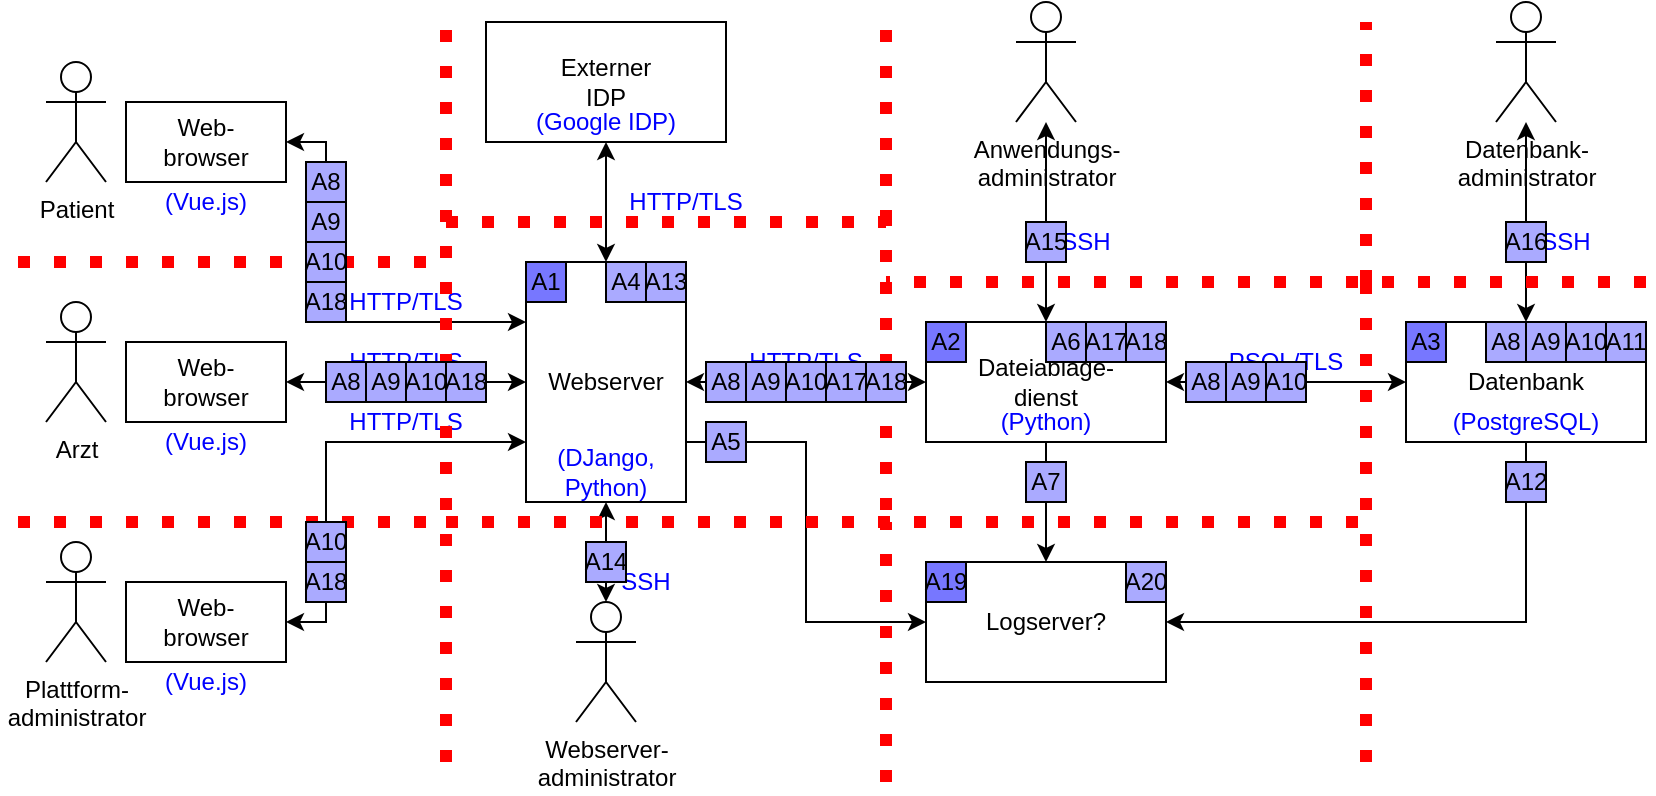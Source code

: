 <mxfile version="20.5.1" type="device"><diagram id="uVGfITCaFiUJm7X7XIJg" name="Seite-1"><mxGraphModel dx="1422" dy="762" grid="1" gridSize="10" guides="1" tooltips="1" connect="1" arrows="1" fold="1" page="1" pageScale="1" pageWidth="827" pageHeight="1169" math="0" shadow="0"><root><mxCell id="0"/><mxCell id="1" parent="0"/><mxCell id="wEpryMoChp48_agsQIqM-1" value="Patient" style="shape=umlActor;verticalLabelPosition=bottom;verticalAlign=top;html=1;outlineConnect=0;" parent="1" vertex="1"><mxGeometry x="40" y="40" width="30" height="60" as="geometry"/></mxCell><mxCell id="wEpryMoChp48_agsQIqM-2" value="Arzt" style="shape=umlActor;verticalLabelPosition=bottom;verticalAlign=top;html=1;outlineConnect=0;" parent="1" vertex="1"><mxGeometry x="40" y="160" width="30" height="60" as="geometry"/></mxCell><mxCell id="wEpryMoChp48_agsQIqM-3" value="&lt;div&gt;Plattform-&lt;/div&gt;&lt;div&gt;administrator&lt;/div&gt;" style="shape=umlActor;verticalLabelPosition=bottom;verticalAlign=top;html=1;outlineConnect=0;" parent="1" vertex="1"><mxGeometry x="40" y="280" width="30" height="60" as="geometry"/></mxCell><mxCell id="wEpryMoChp48_agsQIqM-12" style="edgeStyle=orthogonalEdgeStyle;rounded=0;orthogonalLoop=1;jettySize=auto;html=1;exitX=1;exitY=0.5;exitDx=0;exitDy=0;entryX=0;entryY=0.25;entryDx=0;entryDy=0;startArrow=classic;startFill=1;" parent="1" source="wEpryMoChp48_agsQIqM-5" target="wEpryMoChp48_agsQIqM-10" edge="1"><mxGeometry relative="1" as="geometry"><mxPoint x="180" y="180" as="targetPoint"/><Array as="points"><mxPoint x="180" y="80"/><mxPoint x="180" y="170"/></Array></mxGeometry></mxCell><mxCell id="wEpryMoChp48_agsQIqM-5" value="&lt;div&gt;Web-&lt;/div&gt;&lt;div&gt;browser&lt;br&gt;&lt;/div&gt;" style="rounded=0;whiteSpace=wrap;html=1;" parent="1" vertex="1"><mxGeometry x="80" y="60" width="80" height="40" as="geometry"/></mxCell><mxCell id="wEpryMoChp48_agsQIqM-11" style="edgeStyle=orthogonalEdgeStyle;rounded=0;orthogonalLoop=1;jettySize=auto;html=1;exitX=1;exitY=0.5;exitDx=0;exitDy=0;startArrow=classic;startFill=1;" parent="1" source="wEpryMoChp48_agsQIqM-6" target="wEpryMoChp48_agsQIqM-10" edge="1"><mxGeometry relative="1" as="geometry"/></mxCell><mxCell id="wEpryMoChp48_agsQIqM-6" value="&lt;div&gt;Web-&lt;/div&gt;&lt;div&gt;browser&lt;br&gt;&lt;/div&gt;" style="rounded=0;whiteSpace=wrap;html=1;" parent="1" vertex="1"><mxGeometry x="80" y="180" width="80" height="40" as="geometry"/></mxCell><mxCell id="wEpryMoChp48_agsQIqM-13" style="edgeStyle=orthogonalEdgeStyle;rounded=0;orthogonalLoop=1;jettySize=auto;html=1;exitX=1;exitY=0.5;exitDx=0;exitDy=0;entryX=0;entryY=0.75;entryDx=0;entryDy=0;startArrow=classic;startFill=1;" parent="1" source="wEpryMoChp48_agsQIqM-7" target="wEpryMoChp48_agsQIqM-10" edge="1"><mxGeometry relative="1" as="geometry"><Array as="points"><mxPoint x="180" y="320"/><mxPoint x="180" y="230"/></Array></mxGeometry></mxCell><mxCell id="wEpryMoChp48_agsQIqM-7" value="&lt;div&gt;Web-&lt;/div&gt;&lt;div&gt;browser&lt;br&gt;&lt;/div&gt;" style="rounded=0;whiteSpace=wrap;html=1;" parent="1" vertex="1"><mxGeometry x="80" y="300" width="80" height="40" as="geometry"/></mxCell><mxCell id="wEpryMoChp48_agsQIqM-19" style="edgeStyle=orthogonalEdgeStyle;rounded=0;orthogonalLoop=1;jettySize=auto;html=1;exitX=1;exitY=0.5;exitDx=0;exitDy=0;startArrow=classic;startFill=1;" parent="1" source="wEpryMoChp48_agsQIqM-10" target="wEpryMoChp48_agsQIqM-15" edge="1"><mxGeometry relative="1" as="geometry"/></mxCell><mxCell id="wEpryMoChp48_agsQIqM-24" style="edgeStyle=orthogonalEdgeStyle;rounded=0;orthogonalLoop=1;jettySize=auto;html=1;exitX=1;exitY=0.75;exitDx=0;exitDy=0;entryX=0;entryY=0.5;entryDx=0;entryDy=0;" parent="1" source="wEpryMoChp48_agsQIqM-10" target="wEpryMoChp48_agsQIqM-17" edge="1"><mxGeometry relative="1" as="geometry"/></mxCell><mxCell id="wEpryMoChp48_agsQIqM-26" style="edgeStyle=orthogonalEdgeStyle;rounded=0;orthogonalLoop=1;jettySize=auto;html=1;exitX=0.5;exitY=0;exitDx=0;exitDy=0;startArrow=classic;startFill=1;" parent="1" source="wEpryMoChp48_agsQIqM-10" target="wEpryMoChp48_agsQIqM-14" edge="1"><mxGeometry relative="1" as="geometry"/></mxCell><mxCell id="wEpryMoChp48_agsQIqM-10" value="&lt;div&gt;Webserver&lt;/div&gt;" style="rounded=0;whiteSpace=wrap;html=1;" parent="1" vertex="1"><mxGeometry x="280" y="140" width="80" height="120" as="geometry"/></mxCell><mxCell id="wEpryMoChp48_agsQIqM-14" value="&lt;div&gt;Externer&lt;/div&gt;&lt;div&gt;IDP&lt;br&gt;&lt;/div&gt;" style="rounded=0;whiteSpace=wrap;html=1;" parent="1" vertex="1"><mxGeometry x="260" y="20" width="120" height="60" as="geometry"/></mxCell><mxCell id="wEpryMoChp48_agsQIqM-18" style="edgeStyle=orthogonalEdgeStyle;rounded=0;orthogonalLoop=1;jettySize=auto;html=1;exitX=1;exitY=0.5;exitDx=0;exitDy=0;startArrow=classic;startFill=1;" parent="1" source="wEpryMoChp48_agsQIqM-15" target="wEpryMoChp48_agsQIqM-16" edge="1"><mxGeometry relative="1" as="geometry"/></mxCell><mxCell id="wEpryMoChp48_agsQIqM-25" style="edgeStyle=orthogonalEdgeStyle;rounded=0;orthogonalLoop=1;jettySize=auto;html=1;exitX=0.5;exitY=1;exitDx=0;exitDy=0;entryX=0.5;entryY=0;entryDx=0;entryDy=0;" parent="1" source="wEpryMoChp48_agsQIqM-15" target="wEpryMoChp48_agsQIqM-17" edge="1"><mxGeometry relative="1" as="geometry"/></mxCell><mxCell id="wEpryMoChp48_agsQIqM-15" value="&lt;div&gt;Dateiablage-&lt;/div&gt;&lt;div&gt;dienst&lt;br&gt;&lt;/div&gt;" style="rounded=0;whiteSpace=wrap;html=1;" parent="1" vertex="1"><mxGeometry x="480" y="170" width="120" height="60" as="geometry"/></mxCell><mxCell id="jYVqGs-6-Orzp6eaTr2p-7" style="edgeStyle=orthogonalEdgeStyle;rounded=0;orthogonalLoop=1;jettySize=auto;html=1;exitX=0.5;exitY=1;exitDx=0;exitDy=0;entryX=1;entryY=0.5;entryDx=0;entryDy=0;" parent="1" source="wEpryMoChp48_agsQIqM-16" target="wEpryMoChp48_agsQIqM-17" edge="1"><mxGeometry relative="1" as="geometry"/></mxCell><mxCell id="wEpryMoChp48_agsQIqM-16" value="Datenbank" style="rounded=0;whiteSpace=wrap;html=1;" parent="1" vertex="1"><mxGeometry x="720" y="170" width="120" height="60" as="geometry"/></mxCell><mxCell id="wEpryMoChp48_agsQIqM-17" value="Logserver?" style="rounded=0;whiteSpace=wrap;html=1;" parent="1" vertex="1"><mxGeometry x="480" y="290" width="120" height="60" as="geometry"/></mxCell><mxCell id="jYVqGs-6-Orzp6eaTr2p-5" style="edgeStyle=orthogonalEdgeStyle;rounded=0;orthogonalLoop=1;jettySize=auto;html=1;startArrow=classic;startFill=1;" parent="1" source="jYVqGs-6-Orzp6eaTr2p-1" target="wEpryMoChp48_agsQIqM-15" edge="1"><mxGeometry relative="1" as="geometry"/></mxCell><mxCell id="jYVqGs-6-Orzp6eaTr2p-1" value="&lt;div&gt;Anwendungs-&lt;/div&gt;&lt;div&gt;administrator&lt;/div&gt;" style="shape=umlActor;verticalLabelPosition=bottom;verticalAlign=top;html=1;outlineConnect=0;" parent="1" vertex="1"><mxGeometry x="525" y="10" width="30" height="60" as="geometry"/></mxCell><mxCell id="jYVqGs-6-Orzp6eaTr2p-6" style="edgeStyle=orthogonalEdgeStyle;rounded=0;orthogonalLoop=1;jettySize=auto;html=1;startArrow=classic;startFill=1;" parent="1" source="jYVqGs-6-Orzp6eaTr2p-2" target="wEpryMoChp48_agsQIqM-16" edge="1"><mxGeometry relative="1" as="geometry"/></mxCell><mxCell id="jYVqGs-6-Orzp6eaTr2p-2" value="&lt;div&gt;Datenbank-&lt;/div&gt;&lt;div&gt;administrator&lt;/div&gt;" style="shape=umlActor;verticalLabelPosition=bottom;verticalAlign=top;html=1;outlineConnect=0;" parent="1" vertex="1"><mxGeometry x="765" y="10" width="30" height="60" as="geometry"/></mxCell><mxCell id="-QTAtKX09mSlTEPiPCkI-73" style="edgeStyle=orthogonalEdgeStyle;rounded=0;orthogonalLoop=1;jettySize=auto;html=1;startArrow=classic;startFill=1;" parent="1" source="-QTAtKX09mSlTEPiPCkI-65" target="wEpryMoChp48_agsQIqM-10" edge="1"><mxGeometry relative="1" as="geometry"/></mxCell><mxCell id="-QTAtKX09mSlTEPiPCkI-65" value="&lt;div&gt;Webserver-&lt;/div&gt;&lt;div&gt;administrator&lt;/div&gt;" style="shape=umlActor;verticalLabelPosition=bottom;verticalAlign=top;html=1;outlineConnect=0;" parent="1" vertex="1"><mxGeometry x="305" y="310" width="30" height="60" as="geometry"/></mxCell><mxCell id="jYVqGs-6-Orzp6eaTr2p-8" value="Technisch" parent="0"/><mxCell id="jYVqGs-6-Orzp6eaTr2p-11" value="(PostgreSQL)" style="text;html=1;strokeColor=none;fillColor=none;align=center;verticalAlign=middle;whiteSpace=wrap;rounded=0;fontColor=#0000ff;" parent="jYVqGs-6-Orzp6eaTr2p-8" vertex="1"><mxGeometry x="720" y="210" width="120" height="20" as="geometry"/></mxCell><mxCell id="jYVqGs-6-Orzp6eaTr2p-12" value="(DJango, Python)" style="text;html=1;strokeColor=none;fillColor=none;align=center;verticalAlign=middle;whiteSpace=wrap;rounded=0;fontColor=#0000ff;" parent="jYVqGs-6-Orzp6eaTr2p-8" vertex="1"><mxGeometry x="280" y="230" width="80" height="30" as="geometry"/></mxCell><mxCell id="jYVqGs-6-Orzp6eaTr2p-13" value="(Python)" style="text;html=1;strokeColor=none;fillColor=none;align=center;verticalAlign=middle;whiteSpace=wrap;rounded=0;fontColor=#0000ff;" parent="jYVqGs-6-Orzp6eaTr2p-8" vertex="1"><mxGeometry x="480" y="210" width="120" height="20" as="geometry"/></mxCell><mxCell id="jYVqGs-6-Orzp6eaTr2p-14" value="(Vue.js)" style="text;html=1;strokeColor=none;fillColor=none;align=center;verticalAlign=middle;whiteSpace=wrap;rounded=0;fontColor=#0000ff;" parent="jYVqGs-6-Orzp6eaTr2p-8" vertex="1"><mxGeometry x="80" y="100" width="80" height="20" as="geometry"/></mxCell><mxCell id="jYVqGs-6-Orzp6eaTr2p-15" value="(Vue.js)" style="text;html=1;strokeColor=none;fillColor=none;align=center;verticalAlign=middle;whiteSpace=wrap;rounded=0;fontColor=#0000ff;" parent="jYVqGs-6-Orzp6eaTr2p-8" vertex="1"><mxGeometry x="80" y="220" width="80" height="20" as="geometry"/></mxCell><mxCell id="jYVqGs-6-Orzp6eaTr2p-16" value="(Vue.js)" style="text;html=1;strokeColor=none;fillColor=none;align=center;verticalAlign=middle;whiteSpace=wrap;rounded=0;fontColor=#0000ff;" parent="jYVqGs-6-Orzp6eaTr2p-8" vertex="1"><mxGeometry x="80" y="340" width="80" height="20" as="geometry"/></mxCell><mxCell id="jYVqGs-6-Orzp6eaTr2p-17" value="HTTP/TLS" style="text;html=1;strokeColor=none;fillColor=none;align=center;verticalAlign=middle;whiteSpace=wrap;rounded=0;fontColor=#0000ff;" parent="jYVqGs-6-Orzp6eaTr2p-8" vertex="1"><mxGeometry x="380" y="180" width="80" height="20" as="geometry"/></mxCell><mxCell id="jYVqGs-6-Orzp6eaTr2p-18" value="PSQL/TLS" style="text;html=1;strokeColor=none;fillColor=none;align=center;verticalAlign=middle;whiteSpace=wrap;rounded=0;fontColor=#0000ff;" parent="jYVqGs-6-Orzp6eaTr2p-8" vertex="1"><mxGeometry x="620" y="180" width="80" height="20" as="geometry"/></mxCell><mxCell id="jYVqGs-6-Orzp6eaTr2p-20" value="HTTP/TLS" style="text;html=1;strokeColor=none;fillColor=none;align=center;verticalAlign=middle;whiteSpace=wrap;rounded=0;fontColor=#0000ff;" parent="jYVqGs-6-Orzp6eaTr2p-8" vertex="1"><mxGeometry x="180" y="150" width="80" height="20" as="geometry"/></mxCell><mxCell id="jYVqGs-6-Orzp6eaTr2p-21" value="HTTP/TLS" style="text;html=1;strokeColor=none;fillColor=none;align=center;verticalAlign=middle;whiteSpace=wrap;rounded=0;fontColor=#0000ff;" parent="jYVqGs-6-Orzp6eaTr2p-8" vertex="1"><mxGeometry x="180" y="180" width="80" height="20" as="geometry"/></mxCell><mxCell id="jYVqGs-6-Orzp6eaTr2p-22" value="HTTP/TLS" style="text;html=1;strokeColor=none;fillColor=none;align=center;verticalAlign=middle;whiteSpace=wrap;rounded=0;fontColor=#0000ff;" parent="jYVqGs-6-Orzp6eaTr2p-8" vertex="1"><mxGeometry x="180" y="210" width="80" height="20" as="geometry"/></mxCell><mxCell id="jYVqGs-6-Orzp6eaTr2p-23" value="HTTP/TLS" style="text;html=1;strokeColor=none;fillColor=none;align=center;verticalAlign=middle;whiteSpace=wrap;rounded=0;fontColor=#0000ff;" parent="jYVqGs-6-Orzp6eaTr2p-8" vertex="1"><mxGeometry x="320" y="100" width="80" height="20" as="geometry"/></mxCell><mxCell id="jYVqGs-6-Orzp6eaTr2p-24" value="SSH" style="text;html=1;strokeColor=none;fillColor=none;align=center;verticalAlign=middle;whiteSpace=wrap;rounded=0;fontColor=#0000ff;" parent="jYVqGs-6-Orzp6eaTr2p-8" vertex="1"><mxGeometry x="540" y="120" width="40" height="20" as="geometry"/></mxCell><mxCell id="jYVqGs-6-Orzp6eaTr2p-25" value="SSH" style="text;html=1;strokeColor=none;fillColor=none;align=center;verticalAlign=middle;whiteSpace=wrap;rounded=0;fontColor=#0000ff;" parent="jYVqGs-6-Orzp6eaTr2p-8" vertex="1"><mxGeometry x="780" y="120" width="40" height="20" as="geometry"/></mxCell><mxCell id="jYVqGs-6-Orzp6eaTr2p-26" value="(Google IDP)" style="text;html=1;strokeColor=none;fillColor=none;align=center;verticalAlign=middle;whiteSpace=wrap;rounded=0;fontColor=#0000ff;" parent="jYVqGs-6-Orzp6eaTr2p-8" vertex="1"><mxGeometry x="260" y="60" width="120" height="20" as="geometry"/></mxCell><mxCell id="-QTAtKX09mSlTEPiPCkI-75" value="SSH" style="text;html=1;strokeColor=none;fillColor=none;align=center;verticalAlign=middle;whiteSpace=wrap;rounded=0;fontColor=#0000ff;" parent="jYVqGs-6-Orzp6eaTr2p-8" vertex="1"><mxGeometry x="320" y="290" width="40" height="20" as="geometry"/></mxCell><object label="Vertrauensgrenzen" id="EDAqVRk68eKfgAT5x3LY-1"><mxCell parent="0"/></object><mxCell id="EDAqVRk68eKfgAT5x3LY-3" value="" style="endArrow=none;dashed=1;html=1;strokeWidth=6;rounded=0;strokeColor=#ff0000;dashPattern=1 2;" parent="EDAqVRk68eKfgAT5x3LY-1" edge="1"><mxGeometry width="50" height="50" relative="1" as="geometry"><mxPoint x="460" y="400" as="sourcePoint"/><mxPoint x="700" y="270" as="targetPoint"/><Array as="points"><mxPoint x="460" y="270"/></Array></mxGeometry></mxCell><mxCell id="EDAqVRk68eKfgAT5x3LY-4" value="" style="endArrow=none;dashed=1;html=1;strokeWidth=6;rounded=0;strokeColor=#ff0000;dashPattern=1 2;" parent="EDAqVRk68eKfgAT5x3LY-1" edge="1"><mxGeometry width="50" height="50" relative="1" as="geometry"><mxPoint x="460" y="150" as="sourcePoint"/><mxPoint x="460" y="270" as="targetPoint"/></mxGeometry></mxCell><mxCell id="EDAqVRk68eKfgAT5x3LY-5" value="" style="endArrow=none;dashed=1;html=1;strokeWidth=6;rounded=0;strokeColor=#ff0000;dashPattern=1 2;" parent="EDAqVRk68eKfgAT5x3LY-1" edge="1"><mxGeometry width="50" height="50" relative="1" as="geometry"><mxPoint x="840" y="150" as="sourcePoint"/><mxPoint x="460" y="150" as="targetPoint"/></mxGeometry></mxCell><mxCell id="EDAqVRk68eKfgAT5x3LY-6" value="" style="endArrow=none;dashed=1;html=1;strokeWidth=6;rounded=0;strokeColor=#ff0000;dashPattern=1 2;" parent="EDAqVRk68eKfgAT5x3LY-1" edge="1"><mxGeometry width="50" height="50" relative="1" as="geometry"><mxPoint x="700" y="150" as="sourcePoint"/><mxPoint x="700" y="400" as="targetPoint"/></mxGeometry></mxCell><mxCell id="EDAqVRk68eKfgAT5x3LY-7" value="" style="endArrow=none;dashed=1;html=1;strokeWidth=6;rounded=0;strokeColor=#ff0000;dashPattern=1 2;" parent="EDAqVRk68eKfgAT5x3LY-1" edge="1"><mxGeometry width="50" height="50" relative="1" as="geometry"><mxPoint x="460" y="140" as="sourcePoint"/><mxPoint x="240" y="400" as="targetPoint"/><Array as="points"><mxPoint x="460" y="120"/><mxPoint x="240" y="120"/></Array></mxGeometry></mxCell><mxCell id="EDAqVRk68eKfgAT5x3LY-8" value="" style="endArrow=none;dashed=1;html=1;strokeWidth=6;rounded=0;strokeColor=#ff0000;dashPattern=1 2;" parent="EDAqVRk68eKfgAT5x3LY-1" edge="1"><mxGeometry width="50" height="50" relative="1" as="geometry"><mxPoint x="230" y="140" as="sourcePoint"/><mxPoint x="20" y="140" as="targetPoint"/></mxGeometry></mxCell><mxCell id="EDAqVRk68eKfgAT5x3LY-9" value="" style="endArrow=none;dashed=1;html=1;strokeWidth=6;rounded=0;strokeColor=#ff0000;dashPattern=1 2;" parent="EDAqVRk68eKfgAT5x3LY-1" edge="1"><mxGeometry width="50" height="50" relative="1" as="geometry"><mxPoint x="230" y="270" as="sourcePoint"/><mxPoint x="20.0" y="270" as="targetPoint"/></mxGeometry></mxCell><mxCell id="EDAqVRk68eKfgAT5x3LY-10" value="" style="endArrow=none;dashed=1;html=1;strokeWidth=6;rounded=0;strokeColor=#ff0000;dashPattern=1 2;" parent="EDAqVRk68eKfgAT5x3LY-1" edge="1"><mxGeometry width="50" height="50" relative="1" as="geometry"><mxPoint x="240" y="120" as="sourcePoint"/><mxPoint x="240" y="20" as="targetPoint"/></mxGeometry></mxCell><mxCell id="EDAqVRk68eKfgAT5x3LY-11" value="" style="endArrow=none;dashed=1;html=1;strokeWidth=6;rounded=0;strokeColor=#ff0000;dashPattern=1 2;" parent="EDAqVRk68eKfgAT5x3LY-1" edge="1"><mxGeometry width="50" height="50" relative="1" as="geometry"><mxPoint x="460" y="120" as="sourcePoint"/><mxPoint x="460" y="20" as="targetPoint"/></mxGeometry></mxCell><mxCell id="EDAqVRk68eKfgAT5x3LY-12" value="" style="endArrow=none;dashed=1;html=1;strokeWidth=6;rounded=0;strokeColor=#ff0000;dashPattern=1 2;" parent="EDAqVRk68eKfgAT5x3LY-1" edge="1"><mxGeometry width="50" height="50" relative="1" as="geometry"><mxPoint x="700" y="150" as="sourcePoint"/><mxPoint x="700" y="20" as="targetPoint"/></mxGeometry></mxCell><mxCell id="-QTAtKX09mSlTEPiPCkI-66" value="" style="endArrow=none;dashed=1;html=1;strokeWidth=6;rounded=0;strokeColor=#ff0000;dashPattern=1 2;" parent="EDAqVRk68eKfgAT5x3LY-1" edge="1"><mxGeometry width="50" height="50" relative="1" as="geometry"><mxPoint x="240" y="270" as="sourcePoint"/><mxPoint x="460" y="270" as="targetPoint"/></mxGeometry></mxCell><mxCell id="-QTAtKX09mSlTEPiPCkI-27" value="Schutzobjekte" parent="0"/><mxCell id="-QTAtKX09mSlTEPiPCkI-28" value="A1" style="whiteSpace=wrap;html=1;aspect=fixed;fillColor=#7777FF;" parent="-QTAtKX09mSlTEPiPCkI-27" vertex="1"><mxGeometry x="280" y="140" width="20" height="20" as="geometry"/></mxCell><mxCell id="-QTAtKX09mSlTEPiPCkI-29" value="A2" style="whiteSpace=wrap;html=1;aspect=fixed;fillColor=#7777FF;" parent="-QTAtKX09mSlTEPiPCkI-27" vertex="1"><mxGeometry x="480" y="170" width="20" height="20" as="geometry"/></mxCell><mxCell id="-QTAtKX09mSlTEPiPCkI-30" value="A3" style="whiteSpace=wrap;html=1;aspect=fixed;fillColor=#7777FF;" parent="-QTAtKX09mSlTEPiPCkI-27" vertex="1"><mxGeometry x="720" y="170" width="20" height="20" as="geometry"/></mxCell><mxCell id="-QTAtKX09mSlTEPiPCkI-31" value="A19" style="whiteSpace=wrap;html=1;aspect=fixed;fillColor=#7777FF;" parent="-QTAtKX09mSlTEPiPCkI-27" vertex="1"><mxGeometry x="480" y="290" width="20" height="20" as="geometry"/></mxCell><mxCell id="-QTAtKX09mSlTEPiPCkI-32" value="A4" style="whiteSpace=wrap;html=1;aspect=fixed;fillColor=#aaaaFF;" parent="-QTAtKX09mSlTEPiPCkI-27" vertex="1"><mxGeometry x="320" y="140" width="20" height="20" as="geometry"/></mxCell><mxCell id="-QTAtKX09mSlTEPiPCkI-33" value="A5" style="whiteSpace=wrap;html=1;aspect=fixed;fillColor=#aaaaFF;" parent="-QTAtKX09mSlTEPiPCkI-27" vertex="1"><mxGeometry x="370" y="220" width="20" height="20" as="geometry"/></mxCell><mxCell id="-QTAtKX09mSlTEPiPCkI-34" value="A7" style="whiteSpace=wrap;html=1;aspect=fixed;fillColor=#aaaaFF;" parent="-QTAtKX09mSlTEPiPCkI-27" vertex="1"><mxGeometry x="530" y="240" width="20" height="20" as="geometry"/></mxCell><mxCell id="-QTAtKX09mSlTEPiPCkI-35" value="A8" style="whiteSpace=wrap;html=1;aspect=fixed;fillColor=#aaaaFF;" parent="-QTAtKX09mSlTEPiPCkI-27" vertex="1"><mxGeometry x="170" y="90" width="20" height="20" as="geometry"/></mxCell><mxCell id="-QTAtKX09mSlTEPiPCkI-36" value="A6" style="whiteSpace=wrap;html=1;aspect=fixed;fillColor=#aaaaFF;" parent="-QTAtKX09mSlTEPiPCkI-27" vertex="1"><mxGeometry x="540" y="170" width="20" height="20" as="geometry"/></mxCell><mxCell id="-QTAtKX09mSlTEPiPCkI-37" value="A11" style="whiteSpace=wrap;html=1;aspect=fixed;fillColor=#aaaaFF;" parent="-QTAtKX09mSlTEPiPCkI-27" vertex="1"><mxGeometry x="820" y="170" width="20" height="20" as="geometry"/></mxCell><mxCell id="-QTAtKX09mSlTEPiPCkI-38" value="A12" style="whiteSpace=wrap;html=1;aspect=fixed;fillColor=#aaaaFF;" parent="-QTAtKX09mSlTEPiPCkI-27" vertex="1"><mxGeometry x="770" y="240" width="20" height="20" as="geometry"/></mxCell><mxCell id="-QTAtKX09mSlTEPiPCkI-39" value="A9" style="whiteSpace=wrap;html=1;aspect=fixed;fillColor=#aaaaFF;" parent="-QTAtKX09mSlTEPiPCkI-27" vertex="1"><mxGeometry x="170" y="110" width="20" height="20" as="geometry"/></mxCell><mxCell id="-QTAtKX09mSlTEPiPCkI-40" value="A13" style="whiteSpace=wrap;html=1;aspect=fixed;fillColor=#aaaaFF;" parent="-QTAtKX09mSlTEPiPCkI-27" vertex="1"><mxGeometry x="340" y="140" width="20" height="20" as="geometry"/></mxCell><mxCell id="-QTAtKX09mSlTEPiPCkI-41" value="A14" style="whiteSpace=wrap;html=1;aspect=fixed;fillColor=#aaaaFF;" parent="-QTAtKX09mSlTEPiPCkI-27" vertex="1"><mxGeometry x="310" y="280" width="20" height="20" as="geometry"/></mxCell><mxCell id="-QTAtKX09mSlTEPiPCkI-42" value="A15" style="whiteSpace=wrap;html=1;aspect=fixed;fillColor=#aaaaFF;" parent="-QTAtKX09mSlTEPiPCkI-27" vertex="1"><mxGeometry x="530" y="120" width="20" height="20" as="geometry"/></mxCell><mxCell id="-QTAtKX09mSlTEPiPCkI-43" value="A16" style="whiteSpace=wrap;html=1;aspect=fixed;fillColor=#aaaaFF;" parent="-QTAtKX09mSlTEPiPCkI-27" vertex="1"><mxGeometry x="770" y="120" width="20" height="20" as="geometry"/></mxCell><mxCell id="-QTAtKX09mSlTEPiPCkI-44" value="A17" style="whiteSpace=wrap;html=1;aspect=fixed;fillColor=#aaaaFF;" parent="-QTAtKX09mSlTEPiPCkI-27" vertex="1"><mxGeometry x="430" y="190" width="20" height="20" as="geometry"/></mxCell><mxCell id="-QTAtKX09mSlTEPiPCkI-45" value="A10" style="whiteSpace=wrap;html=1;aspect=fixed;fillColor=#aaaaFF;" parent="-QTAtKX09mSlTEPiPCkI-27" vertex="1"><mxGeometry x="170" y="130" width="20" height="20" as="geometry"/></mxCell><mxCell id="-QTAtKX09mSlTEPiPCkI-46" value="A18" style="whiteSpace=wrap;html=1;aspect=fixed;fillColor=#aaaaFF;" parent="-QTAtKX09mSlTEPiPCkI-27" vertex="1"><mxGeometry x="170" y="150" width="20" height="20" as="geometry"/></mxCell><mxCell id="-QTAtKX09mSlTEPiPCkI-47" value="A8" style="whiteSpace=wrap;html=1;aspect=fixed;fillColor=#aaaaFF;" parent="-QTAtKX09mSlTEPiPCkI-27" vertex="1"><mxGeometry x="180" y="190" width="20" height="20" as="geometry"/></mxCell><mxCell id="-QTAtKX09mSlTEPiPCkI-48" value="A8" style="whiteSpace=wrap;html=1;aspect=fixed;fillColor=#aaaaFF;" parent="-QTAtKX09mSlTEPiPCkI-27" vertex="1"><mxGeometry x="370" y="190" width="20" height="20" as="geometry"/></mxCell><mxCell id="-QTAtKX09mSlTEPiPCkI-49" value="A8" style="whiteSpace=wrap;html=1;aspect=fixed;fillColor=#aaaaFF;" parent="-QTAtKX09mSlTEPiPCkI-27" vertex="1"><mxGeometry x="610" y="190" width="20" height="20" as="geometry"/></mxCell><mxCell id="-QTAtKX09mSlTEPiPCkI-50" value="A8" style="whiteSpace=wrap;html=1;aspect=fixed;fillColor=#aaaaFF;" parent="-QTAtKX09mSlTEPiPCkI-27" vertex="1"><mxGeometry x="760" y="170" width="20" height="20" as="geometry"/></mxCell><mxCell id="-QTAtKX09mSlTEPiPCkI-51" value="A9" style="whiteSpace=wrap;html=1;aspect=fixed;fillColor=#aaaaFF;" parent="-QTAtKX09mSlTEPiPCkI-27" vertex="1"><mxGeometry x="200" y="190" width="20" height="20" as="geometry"/></mxCell><mxCell id="-QTAtKX09mSlTEPiPCkI-52" value="A9" style="whiteSpace=wrap;html=1;aspect=fixed;fillColor=#aaaaFF;" parent="-QTAtKX09mSlTEPiPCkI-27" vertex="1"><mxGeometry x="390" y="190" width="20" height="20" as="geometry"/></mxCell><mxCell id="-QTAtKX09mSlTEPiPCkI-53" value="A9" style="whiteSpace=wrap;html=1;aspect=fixed;fillColor=#aaaaFF;" parent="-QTAtKX09mSlTEPiPCkI-27" vertex="1"><mxGeometry x="780" y="170" width="20" height="20" as="geometry"/></mxCell><mxCell id="-QTAtKX09mSlTEPiPCkI-54" value="A10" style="whiteSpace=wrap;html=1;aspect=fixed;fillColor=#aaaaFF;" parent="-QTAtKX09mSlTEPiPCkI-27" vertex="1"><mxGeometry x="220" y="190" width="20" height="20" as="geometry"/></mxCell><mxCell id="-QTAtKX09mSlTEPiPCkI-55" value="A10" style="whiteSpace=wrap;html=1;aspect=fixed;fillColor=#aaaaFF;" parent="-QTAtKX09mSlTEPiPCkI-27" vertex="1"><mxGeometry x="170" y="270" width="20" height="20" as="geometry"/></mxCell><mxCell id="-QTAtKX09mSlTEPiPCkI-56" value="A10" style="whiteSpace=wrap;html=1;aspect=fixed;fillColor=#aaaaFF;" parent="-QTAtKX09mSlTEPiPCkI-27" vertex="1"><mxGeometry x="410" y="190" width="20" height="20" as="geometry"/></mxCell><mxCell id="-QTAtKX09mSlTEPiPCkI-57" value="A10" style="whiteSpace=wrap;html=1;aspect=fixed;fillColor=#aaaaFF;" parent="-QTAtKX09mSlTEPiPCkI-27" vertex="1"><mxGeometry x="650" y="190" width="20" height="20" as="geometry"/></mxCell><mxCell id="-QTAtKX09mSlTEPiPCkI-58" value="A10" style="whiteSpace=wrap;html=1;aspect=fixed;fillColor=#aaaaFF;" parent="-QTAtKX09mSlTEPiPCkI-27" vertex="1"><mxGeometry x="800" y="170" width="20" height="20" as="geometry"/></mxCell><mxCell id="-QTAtKX09mSlTEPiPCkI-59" value="A9" style="whiteSpace=wrap;html=1;aspect=fixed;fillColor=#aaaaFF;" parent="-QTAtKX09mSlTEPiPCkI-27" vertex="1"><mxGeometry x="630" y="190" width="20" height="20" as="geometry"/></mxCell><mxCell id="-QTAtKX09mSlTEPiPCkI-60" value="A18" style="whiteSpace=wrap;html=1;aspect=fixed;fillColor=#aaaaFF;" parent="-QTAtKX09mSlTEPiPCkI-27" vertex="1"><mxGeometry x="240" y="190" width="20" height="20" as="geometry"/></mxCell><mxCell id="-QTAtKX09mSlTEPiPCkI-61" value="A18" style="whiteSpace=wrap;html=1;aspect=fixed;fillColor=#aaaaFF;" parent="-QTAtKX09mSlTEPiPCkI-27" vertex="1"><mxGeometry x="170" y="290" width="20" height="20" as="geometry"/></mxCell><mxCell id="-QTAtKX09mSlTEPiPCkI-62" value="A18" style="whiteSpace=wrap;html=1;aspect=fixed;fillColor=#aaaaFF;" parent="-QTAtKX09mSlTEPiPCkI-27" vertex="1"><mxGeometry x="450" y="190" width="20" height="20" as="geometry"/></mxCell><mxCell id="-QTAtKX09mSlTEPiPCkI-63" value="A18" style="whiteSpace=wrap;html=1;aspect=fixed;fillColor=#aaaaFF;" parent="-QTAtKX09mSlTEPiPCkI-27" vertex="1"><mxGeometry x="580" y="170" width="20" height="20" as="geometry"/></mxCell><mxCell id="-QTAtKX09mSlTEPiPCkI-71" value="A17" style="whiteSpace=wrap;html=1;aspect=fixed;fillColor=#aaaaFF;" parent="-QTAtKX09mSlTEPiPCkI-27" vertex="1"><mxGeometry x="560" y="170" width="20" height="20" as="geometry"/></mxCell><mxCell id="-QTAtKX09mSlTEPiPCkI-77" value="A20" style="whiteSpace=wrap;html=1;aspect=fixed;fillColor=#aaaaFF;" parent="-QTAtKX09mSlTEPiPCkI-27" vertex="1"><mxGeometry x="580" y="290" width="20" height="20" as="geometry"/></mxCell></root></mxGraphModel></diagram></mxfile>